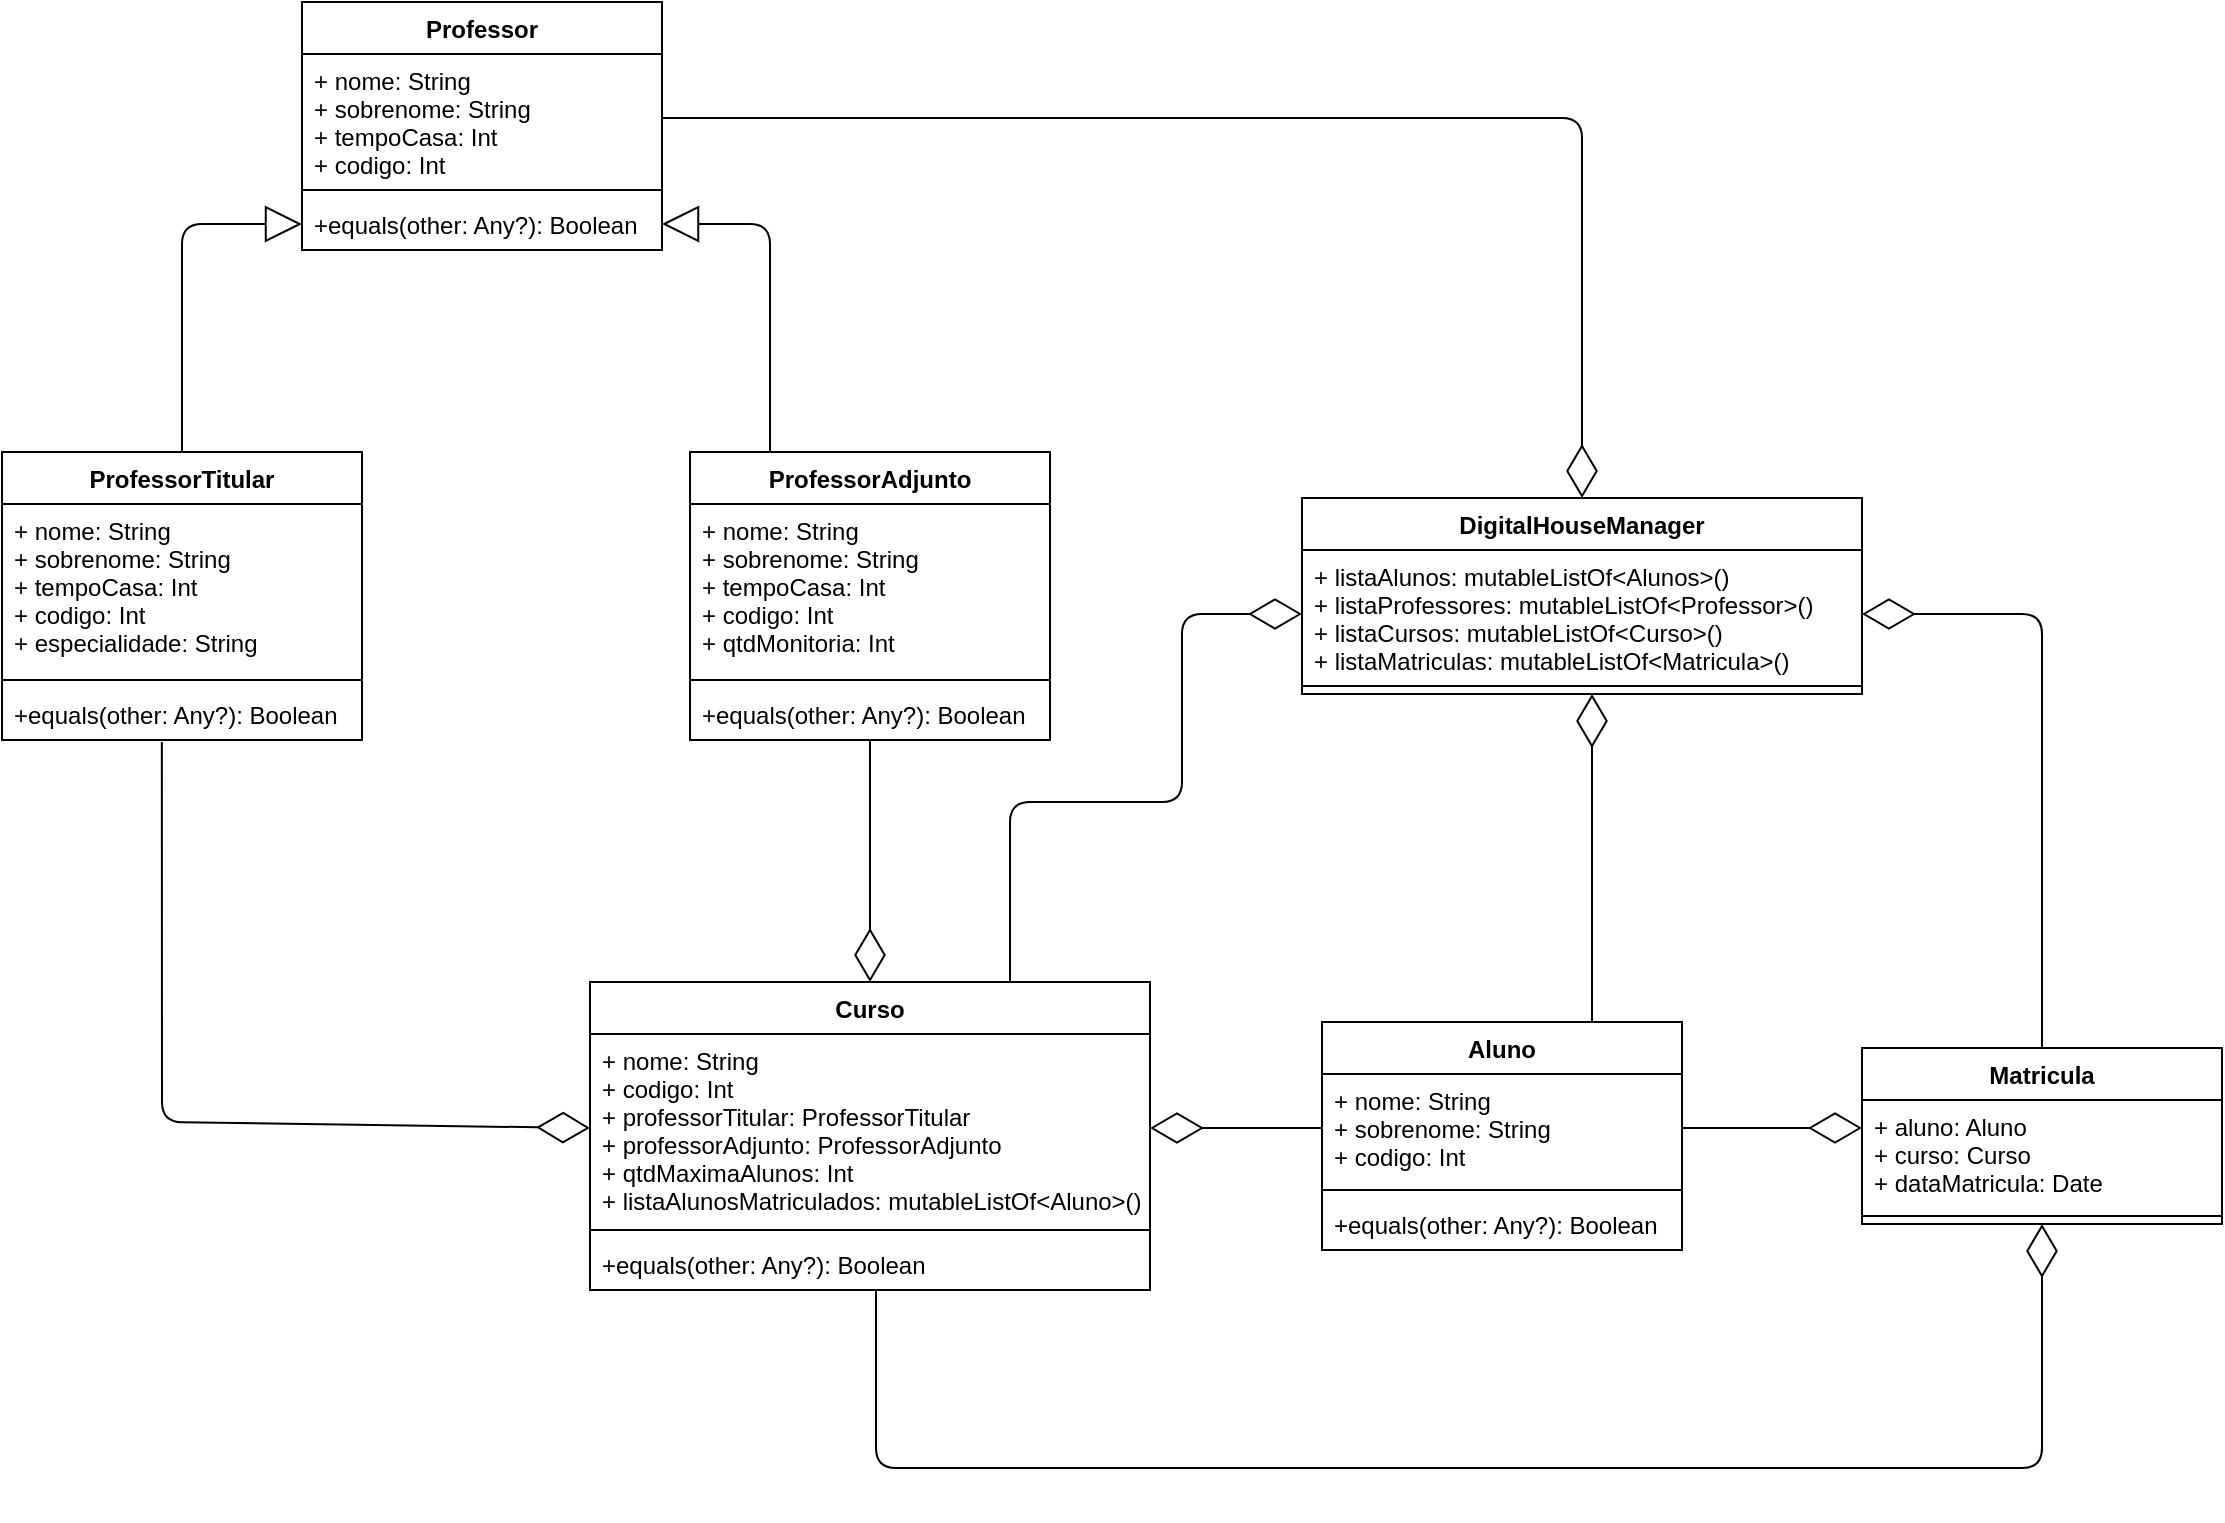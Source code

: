 <mxfile version="13.7.3" type="device"><diagram id="W5bJ98WTCNUcFuQnqq-C" name="Página-1"><mxGraphModel dx="2106" dy="769" grid="1" gridSize="10" guides="1" tooltips="1" connect="1" arrows="1" fold="1" page="1" pageScale="1" pageWidth="827" pageHeight="1169" math="0" shadow="0"><root><mxCell id="0"/><mxCell id="1" parent="0"/><mxCell id="LvydxnMANj6FS6Y2i7AE-9" value="Professor" style="swimlane;fontStyle=1;align=center;verticalAlign=top;childLayout=stackLayout;horizontal=1;startSize=26;horizontalStack=0;resizeParent=1;resizeParentMax=0;resizeLast=0;collapsible=1;marginBottom=0;" vertex="1" parent="1"><mxGeometry x="180" y="40" width="180" height="124" as="geometry"/></mxCell><mxCell id="LvydxnMANj6FS6Y2i7AE-10" value="+ nome: String&#10;+ sobrenome: String&#10;+ tempoCasa: Int&#10;+ codigo: Int" style="text;strokeColor=none;fillColor=none;align=left;verticalAlign=top;spacingLeft=4;spacingRight=4;overflow=hidden;rotatable=0;points=[[0,0.5],[1,0.5]];portConstraint=eastwest;" vertex="1" parent="LvydxnMANj6FS6Y2i7AE-9"><mxGeometry y="26" width="180" height="64" as="geometry"/></mxCell><mxCell id="LvydxnMANj6FS6Y2i7AE-11" value="" style="line;strokeWidth=1;fillColor=none;align=left;verticalAlign=middle;spacingTop=-1;spacingLeft=3;spacingRight=3;rotatable=0;labelPosition=right;points=[];portConstraint=eastwest;" vertex="1" parent="LvydxnMANj6FS6Y2i7AE-9"><mxGeometry y="90" width="180" height="8" as="geometry"/></mxCell><mxCell id="LvydxnMANj6FS6Y2i7AE-12" value="+equals(other: Any?): Boolean " style="text;strokeColor=none;fillColor=none;align=left;verticalAlign=top;spacingLeft=4;spacingRight=4;overflow=hidden;rotatable=0;points=[[0,0.5],[1,0.5]];portConstraint=eastwest;" vertex="1" parent="LvydxnMANj6FS6Y2i7AE-9"><mxGeometry y="98" width="180" height="26" as="geometry"/></mxCell><mxCell id="LvydxnMANj6FS6Y2i7AE-21" value="" style="endArrow=block;endSize=16;endFill=0;html=1;exitX=0.5;exitY=0;exitDx=0;exitDy=0;entryX=0;entryY=0.5;entryDx=0;entryDy=0;" edge="1" parent="1" source="LvydxnMANj6FS6Y2i7AE-13" target="LvydxnMANj6FS6Y2i7AE-12"><mxGeometry width="160" relative="1" as="geometry"><mxPoint x="610" y="320" as="sourcePoint"/><mxPoint x="770" y="320" as="targetPoint"/><Array as="points"><mxPoint x="120" y="151"/></Array></mxGeometry></mxCell><mxCell id="LvydxnMANj6FS6Y2i7AE-13" value="ProfessorTitular" style="swimlane;fontStyle=1;align=center;verticalAlign=top;childLayout=stackLayout;horizontal=1;startSize=26;horizontalStack=0;resizeParent=1;resizeParentMax=0;resizeLast=0;collapsible=1;marginBottom=0;" vertex="1" parent="1"><mxGeometry x="30" y="265" width="180" height="144" as="geometry"/></mxCell><mxCell id="LvydxnMANj6FS6Y2i7AE-14" value="+ nome: String&#10;+ sobrenome: String&#10;+ tempoCasa: Int&#10;+ codigo: Int&#10;+ especialidade: String" style="text;strokeColor=none;fillColor=none;align=left;verticalAlign=top;spacingLeft=4;spacingRight=4;overflow=hidden;rotatable=0;points=[[0,0.5],[1,0.5]];portConstraint=eastwest;" vertex="1" parent="LvydxnMANj6FS6Y2i7AE-13"><mxGeometry y="26" width="180" height="84" as="geometry"/></mxCell><mxCell id="LvydxnMANj6FS6Y2i7AE-15" value="" style="line;strokeWidth=1;fillColor=none;align=left;verticalAlign=middle;spacingTop=-1;spacingLeft=3;spacingRight=3;rotatable=0;labelPosition=right;points=[];portConstraint=eastwest;" vertex="1" parent="LvydxnMANj6FS6Y2i7AE-13"><mxGeometry y="110" width="180" height="8" as="geometry"/></mxCell><mxCell id="LvydxnMANj6FS6Y2i7AE-16" value="+equals(other: Any?): Boolean " style="text;strokeColor=none;fillColor=none;align=left;verticalAlign=top;spacingLeft=4;spacingRight=4;overflow=hidden;rotatable=0;points=[[0,0.5],[1,0.5]];portConstraint=eastwest;" vertex="1" parent="LvydxnMANj6FS6Y2i7AE-13"><mxGeometry y="118" width="180" height="26" as="geometry"/></mxCell><mxCell id="LvydxnMANj6FS6Y2i7AE-22" value="" style="endArrow=block;endSize=16;endFill=0;html=1;exitX=0.5;exitY=0;exitDx=0;exitDy=0;entryX=1;entryY=0.5;entryDx=0;entryDy=0;" edge="1" parent="1" target="LvydxnMANj6FS6Y2i7AE-12"><mxGeometry width="160" relative="1" as="geometry"><mxPoint x="414" y="265" as="sourcePoint"/><mxPoint x="474" y="151" as="targetPoint"/><Array as="points"><mxPoint x="414" y="151"/></Array></mxGeometry></mxCell><mxCell id="LvydxnMANj6FS6Y2i7AE-5" value="Curso" style="swimlane;fontStyle=1;align=center;verticalAlign=top;childLayout=stackLayout;horizontal=1;startSize=26;horizontalStack=0;resizeParent=1;resizeParentMax=0;resizeLast=0;collapsible=1;marginBottom=0;" vertex="1" parent="1"><mxGeometry x="324" y="530" width="280" height="154" as="geometry"/></mxCell><mxCell id="LvydxnMANj6FS6Y2i7AE-6" value="+ nome: String&#10;+ codigo: Int&#10;+ professorTitular: ProfessorTitular&#10;+ professorAdjunto: ProfessorAdjunto&#10;+ qtdMaximaAlunos: Int&#10;+ listaAlunosMatriculados: mutableListOf&lt;Aluno&gt;()" style="text;strokeColor=none;fillColor=none;align=left;verticalAlign=top;spacingLeft=4;spacingRight=4;overflow=hidden;rotatable=0;points=[[0,0.5],[1,0.5]];portConstraint=eastwest;" vertex="1" parent="LvydxnMANj6FS6Y2i7AE-5"><mxGeometry y="26" width="280" height="94" as="geometry"/></mxCell><mxCell id="LvydxnMANj6FS6Y2i7AE-7" value="" style="line;strokeWidth=1;fillColor=none;align=left;verticalAlign=middle;spacingTop=-1;spacingLeft=3;spacingRight=3;rotatable=0;labelPosition=right;points=[];portConstraint=eastwest;" vertex="1" parent="LvydxnMANj6FS6Y2i7AE-5"><mxGeometry y="120" width="280" height="8" as="geometry"/></mxCell><mxCell id="LvydxnMANj6FS6Y2i7AE-8" value="+equals(other: Any?): Boolean " style="text;strokeColor=none;fillColor=none;align=left;verticalAlign=top;spacingLeft=4;spacingRight=4;overflow=hidden;rotatable=0;points=[[0,0.5],[1,0.5]];portConstraint=eastwest;" vertex="1" parent="LvydxnMANj6FS6Y2i7AE-5"><mxGeometry y="128" width="280" height="26" as="geometry"/></mxCell><mxCell id="LvydxnMANj6FS6Y2i7AE-30" value="" style="endArrow=diamondThin;endFill=0;endSize=24;html=1;entryX=0;entryY=0.5;entryDx=0;entryDy=0;exitX=0.444;exitY=1.038;exitDx=0;exitDy=0;exitPerimeter=0;" edge="1" parent="1" source="LvydxnMANj6FS6Y2i7AE-16" target="LvydxnMANj6FS6Y2i7AE-6"><mxGeometry width="160" relative="1" as="geometry"><mxPoint x="100" y="430" as="sourcePoint"/><mxPoint x="270" y="460" as="targetPoint"/><Array as="points"><mxPoint x="110" y="600"/></Array></mxGeometry></mxCell><mxCell id="LvydxnMANj6FS6Y2i7AE-31" value="" style="endArrow=diamondThin;endFill=0;endSize=24;html=1;entryX=0.5;entryY=0;entryDx=0;entryDy=0;" edge="1" parent="1" source="LvydxnMANj6FS6Y2i7AE-20" target="LvydxnMANj6FS6Y2i7AE-5"><mxGeometry width="160" relative="1" as="geometry"><mxPoint x="464" y="411" as="sourcePoint"/><mxPoint x="520" y="450" as="targetPoint"/></mxGeometry></mxCell><mxCell id="LvydxnMANj6FS6Y2i7AE-32" value="" style="endArrow=diamondThin;endFill=0;endSize=24;html=1;exitX=0;exitY=0.5;exitDx=0;exitDy=0;entryX=1;entryY=0.5;entryDx=0;entryDy=0;" edge="1" parent="1" source="LvydxnMANj6FS6Y2i7AE-2" target="LvydxnMANj6FS6Y2i7AE-6"><mxGeometry width="160" relative="1" as="geometry"><mxPoint x="610" y="450" as="sourcePoint"/><mxPoint x="604" y="581" as="targetPoint"/><Array as="points"/></mxGeometry></mxCell><mxCell id="LvydxnMANj6FS6Y2i7AE-17" value="ProfessorAdjunto" style="swimlane;fontStyle=1;align=center;verticalAlign=top;childLayout=stackLayout;horizontal=1;startSize=26;horizontalStack=0;resizeParent=1;resizeParentMax=0;resizeLast=0;collapsible=1;marginBottom=0;" vertex="1" parent="1"><mxGeometry x="374" y="265" width="180" height="144" as="geometry"/></mxCell><mxCell id="LvydxnMANj6FS6Y2i7AE-18" value="+ nome: String&#10;+ sobrenome: String&#10;+ tempoCasa: Int&#10;+ codigo: Int&#10;+ qtdMonitoria: Int" style="text;strokeColor=none;fillColor=none;align=left;verticalAlign=top;spacingLeft=4;spacingRight=4;overflow=hidden;rotatable=0;points=[[0,0.5],[1,0.5]];portConstraint=eastwest;" vertex="1" parent="LvydxnMANj6FS6Y2i7AE-17"><mxGeometry y="26" width="180" height="84" as="geometry"/></mxCell><mxCell id="LvydxnMANj6FS6Y2i7AE-19" value="" style="line;strokeWidth=1;fillColor=none;align=left;verticalAlign=middle;spacingTop=-1;spacingLeft=3;spacingRight=3;rotatable=0;labelPosition=right;points=[];portConstraint=eastwest;" vertex="1" parent="LvydxnMANj6FS6Y2i7AE-17"><mxGeometry y="110" width="180" height="8" as="geometry"/></mxCell><mxCell id="LvydxnMANj6FS6Y2i7AE-20" value="+equals(other: Any?): Boolean " style="text;strokeColor=none;fillColor=none;align=left;verticalAlign=top;spacingLeft=4;spacingRight=4;overflow=hidden;rotatable=0;points=[[0,0.5],[1,0.5]];portConstraint=eastwest;" vertex="1" parent="LvydxnMANj6FS6Y2i7AE-17"><mxGeometry y="118" width="180" height="26" as="geometry"/></mxCell><mxCell id="LvydxnMANj6FS6Y2i7AE-37" value="" style="endArrow=diamondThin;endFill=0;endSize=24;html=1;entryX=0.5;entryY=1;entryDx=0;entryDy=0;" edge="1" parent="1" target="LvydxnMANj6FS6Y2i7AE-33"><mxGeometry width="160" relative="1" as="geometry"><mxPoint x="467" y="684" as="sourcePoint"/><mxPoint x="950" y="770" as="targetPoint"/><Array as="points"><mxPoint x="467" y="773"/><mxPoint x="560" y="773"/><mxPoint x="1050" y="773"/></Array></mxGeometry></mxCell><mxCell id="LvydxnMANj6FS6Y2i7AE-38" value="" style="endArrow=diamondThin;endFill=0;endSize=24;html=1;exitX=1;exitY=0.5;exitDx=0;exitDy=0;" edge="1" parent="1" source="LvydxnMANj6FS6Y2i7AE-2"><mxGeometry width="160" relative="1" as="geometry"><mxPoint x="630" y="840" as="sourcePoint"/><mxPoint x="960" y="603" as="targetPoint"/><Array as="points"/></mxGeometry></mxCell><mxCell id="LvydxnMANj6FS6Y2i7AE-33" value="Matricula" style="swimlane;fontStyle=1;align=center;verticalAlign=top;childLayout=stackLayout;horizontal=1;startSize=26;horizontalStack=0;resizeParent=1;resizeParentMax=0;resizeLast=0;collapsible=1;marginBottom=0;" vertex="1" parent="1"><mxGeometry x="960" y="563" width="180" height="88" as="geometry"/></mxCell><mxCell id="LvydxnMANj6FS6Y2i7AE-34" value="+ aluno: Aluno&#10;+ curso: Curso&#10;+ dataMatricula: Date" style="text;strokeColor=none;fillColor=none;align=left;verticalAlign=top;spacingLeft=4;spacingRight=4;overflow=hidden;rotatable=0;points=[[0,0.5],[1,0.5]];portConstraint=eastwest;" vertex="1" parent="LvydxnMANj6FS6Y2i7AE-33"><mxGeometry y="26" width="180" height="54" as="geometry"/></mxCell><mxCell id="LvydxnMANj6FS6Y2i7AE-35" value="" style="line;strokeWidth=1;fillColor=none;align=left;verticalAlign=middle;spacingTop=-1;spacingLeft=3;spacingRight=3;rotatable=0;labelPosition=right;points=[];portConstraint=eastwest;" vertex="1" parent="LvydxnMANj6FS6Y2i7AE-33"><mxGeometry y="80" width="180" height="8" as="geometry"/></mxCell><mxCell id="LvydxnMANj6FS6Y2i7AE-43" value="DigitalHouseManager&#10;" style="swimlane;fontStyle=1;align=center;verticalAlign=top;childLayout=stackLayout;horizontal=1;startSize=26;horizontalStack=0;resizeParent=1;resizeParentMax=0;resizeLast=0;collapsible=1;marginBottom=0;" vertex="1" parent="1"><mxGeometry x="680" y="288" width="280" height="98" as="geometry"/></mxCell><mxCell id="LvydxnMANj6FS6Y2i7AE-44" value="+ listaAlunos: mutableListOf&lt;Alunos&gt;()&#10;+ listaProfessores: mutableListOf&lt;Professor&gt;()&#10;+ listaCursos: mutableListOf&lt;Curso&gt;()&#10;+ listaMatriculas: mutableListOf&lt;Matricula&gt;()" style="text;strokeColor=none;fillColor=none;align=left;verticalAlign=top;spacingLeft=4;spacingRight=4;overflow=hidden;rotatable=0;points=[[0,0.5],[1,0.5]];portConstraint=eastwest;" vertex="1" parent="LvydxnMANj6FS6Y2i7AE-43"><mxGeometry y="26" width="280" height="64" as="geometry"/></mxCell><mxCell id="LvydxnMANj6FS6Y2i7AE-45" value="" style="line;strokeWidth=1;fillColor=none;align=left;verticalAlign=middle;spacingTop=-1;spacingLeft=3;spacingRight=3;rotatable=0;labelPosition=right;points=[];portConstraint=eastwest;" vertex="1" parent="LvydxnMANj6FS6Y2i7AE-43"><mxGeometry y="90" width="280" height="8" as="geometry"/></mxCell><mxCell id="LvydxnMANj6FS6Y2i7AE-47" value="" style="endArrow=diamondThin;endFill=0;endSize=24;html=1;exitX=1;exitY=0.5;exitDx=0;exitDy=0;entryX=0.5;entryY=0;entryDx=0;entryDy=0;" edge="1" parent="1" source="LvydxnMANj6FS6Y2i7AE-10" target="LvydxnMANj6FS6Y2i7AE-43"><mxGeometry width="160" relative="1" as="geometry"><mxPoint x="590" y="340" as="sourcePoint"/><mxPoint x="750" y="340" as="targetPoint"/><Array as="points"><mxPoint x="820" y="98"/></Array></mxGeometry></mxCell><mxCell id="LvydxnMANj6FS6Y2i7AE-48" value="" style="endArrow=diamondThin;endFill=0;endSize=24;html=1;exitX=0.75;exitY=0;exitDx=0;exitDy=0;" edge="1" parent="1" source="LvydxnMANj6FS6Y2i7AE-1"><mxGeometry width="160" relative="1" as="geometry"><mxPoint x="590" y="340" as="sourcePoint"/><mxPoint x="825" y="386" as="targetPoint"/></mxGeometry></mxCell><mxCell id="LvydxnMANj6FS6Y2i7AE-49" value="" style="endArrow=diamondThin;endFill=0;endSize=24;html=1;exitX=0.75;exitY=0;exitDx=0;exitDy=0;entryX=0;entryY=0.5;entryDx=0;entryDy=0;" edge="1" parent="1" source="LvydxnMANj6FS6Y2i7AE-5" target="LvydxnMANj6FS6Y2i7AE-44"><mxGeometry width="160" relative="1" as="geometry"><mxPoint x="590" y="340" as="sourcePoint"/><mxPoint x="750" y="340" as="targetPoint"/><Array as="points"><mxPoint x="534" y="440"/><mxPoint x="620" y="440"/><mxPoint x="620" y="346"/></Array></mxGeometry></mxCell><mxCell id="LvydxnMANj6FS6Y2i7AE-50" value="" style="endArrow=diamondThin;endFill=0;endSize=24;html=1;exitX=0.5;exitY=0;exitDx=0;exitDy=0;entryX=1;entryY=0.5;entryDx=0;entryDy=0;" edge="1" parent="1" source="LvydxnMANj6FS6Y2i7AE-33" target="LvydxnMANj6FS6Y2i7AE-44"><mxGeometry width="160" relative="1" as="geometry"><mxPoint x="590" y="340" as="sourcePoint"/><mxPoint x="1050" y="350" as="targetPoint"/><Array as="points"><mxPoint x="1050" y="346"/></Array></mxGeometry></mxCell><mxCell id="LvydxnMANj6FS6Y2i7AE-1" value="Aluno" style="swimlane;fontStyle=1;align=center;verticalAlign=top;childLayout=stackLayout;horizontal=1;startSize=26;horizontalStack=0;resizeParent=1;resizeParentMax=0;resizeLast=0;collapsible=1;marginBottom=0;" vertex="1" parent="1"><mxGeometry x="690" y="550" width="180" height="114" as="geometry"/></mxCell><mxCell id="LvydxnMANj6FS6Y2i7AE-2" value="+ nome: String&#10;+ sobrenome: String&#10;+ codigo: Int" style="text;strokeColor=none;fillColor=none;align=left;verticalAlign=top;spacingLeft=4;spacingRight=4;overflow=hidden;rotatable=0;points=[[0,0.5],[1,0.5]];portConstraint=eastwest;" vertex="1" parent="LvydxnMANj6FS6Y2i7AE-1"><mxGeometry y="26" width="180" height="54" as="geometry"/></mxCell><mxCell id="LvydxnMANj6FS6Y2i7AE-3" value="" style="line;strokeWidth=1;fillColor=none;align=left;verticalAlign=middle;spacingTop=-1;spacingLeft=3;spacingRight=3;rotatable=0;labelPosition=right;points=[];portConstraint=eastwest;" vertex="1" parent="LvydxnMANj6FS6Y2i7AE-1"><mxGeometry y="80" width="180" height="8" as="geometry"/></mxCell><mxCell id="LvydxnMANj6FS6Y2i7AE-4" value="+equals(other: Any?): Boolean " style="text;strokeColor=none;fillColor=none;align=left;verticalAlign=top;spacingLeft=4;spacingRight=4;overflow=hidden;rotatable=0;points=[[0,0.5],[1,0.5]];portConstraint=eastwest;" vertex="1" parent="LvydxnMANj6FS6Y2i7AE-1"><mxGeometry y="88" width="180" height="26" as="geometry"/></mxCell></root></mxGraphModel></diagram></mxfile>
